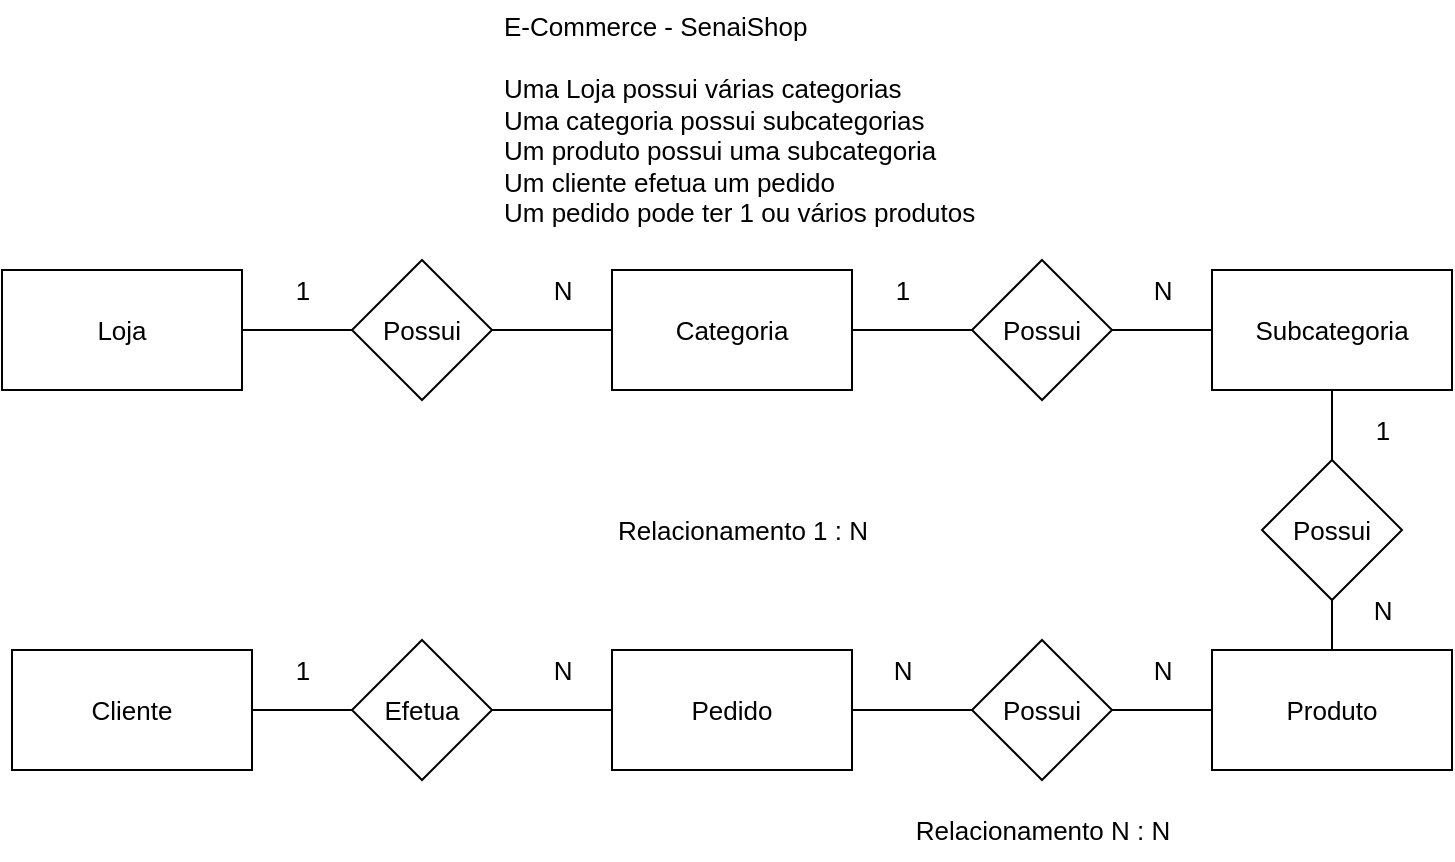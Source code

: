 <mxfile version="21.6.5" type="device">
  <diagram name="Página-1" id="wA_mLn8civ_P8sNsjRE1">
    <mxGraphModel dx="1050" dy="581" grid="1" gridSize="10" guides="1" tooltips="1" connect="1" arrows="1" fold="1" page="1" pageScale="1" pageWidth="827" pageHeight="1169" math="0" shadow="0">
      <root>
        <mxCell id="0" />
        <mxCell id="1" parent="0" />
        <mxCell id="BVqMognX0KFY0W1Dzrm1-1" value="&lt;font style=&quot;font-size: 13px;&quot;&gt;Loja&lt;/font&gt;" style="rounded=0;whiteSpace=wrap;html=1;" parent="1" vertex="1">
          <mxGeometry x="35" y="145" width="120" height="60" as="geometry" />
        </mxCell>
        <mxCell id="BVqMognX0KFY0W1Dzrm1-2" value="&lt;div style=&quot;font-size: 13px;&quot;&gt;&lt;font style=&quot;font-size: 13px;&quot;&gt;E-Commerce - SenaiShop&lt;/font&gt;&lt;/div&gt;&lt;div style=&quot;font-size: 13px;&quot;&gt;&lt;font style=&quot;font-size: 13px;&quot;&gt;&lt;br&gt;&lt;/font&gt;&lt;/div&gt;&lt;div style=&quot;font-size: 13px;&quot;&gt;&lt;font style=&quot;font-size: 13px;&quot;&gt;Uma Loja possui várias categorias&lt;/font&gt;&lt;/div&gt;&lt;div style=&quot;font-size: 13px;&quot;&gt;&lt;font style=&quot;font-size: 13px;&quot;&gt;Uma categoria possui subcategorias&lt;/font&gt;&lt;/div&gt;&lt;div style=&quot;font-size: 13px;&quot;&gt;&lt;font style=&quot;font-size: 13px;&quot;&gt;Um produto possui uma subcategoria&lt;/font&gt;&lt;/div&gt;&lt;div style=&quot;font-size: 13px;&quot;&gt;&lt;font style=&quot;font-size: 13px;&quot;&gt;Um cliente efetua um pedido&lt;/font&gt;&lt;/div&gt;&lt;div style=&quot;font-size: 13px;&quot;&gt;&lt;font style=&quot;font-size: 13px;&quot;&gt;Um pedido pode ter 1 ou vários produtos&lt;/font&gt;&lt;/div&gt;" style="text;html=1;align=left;verticalAlign=middle;resizable=0;points=[];autosize=1;strokeColor=none;fillColor=none;" parent="1" vertex="1">
          <mxGeometry x="284" y="10" width="260" height="120" as="geometry" />
        </mxCell>
        <mxCell id="BVqMognX0KFY0W1Dzrm1-3" value="&lt;font style=&quot;font-size: 13px;&quot;&gt;Categoria&lt;/font&gt;" style="rounded=0;whiteSpace=wrap;html=1;" parent="1" vertex="1">
          <mxGeometry x="340" y="145" width="120" height="60" as="geometry" />
        </mxCell>
        <mxCell id="BVqMognX0KFY0W1Dzrm1-14" style="edgeStyle=orthogonalEdgeStyle;rounded=0;orthogonalLoop=1;jettySize=auto;html=1;entryX=1;entryY=0.5;entryDx=0;entryDy=0;endArrow=none;endFill=0;" parent="1" source="BVqMognX0KFY0W1Dzrm1-4" target="BVqMognX0KFY0W1Dzrm1-8" edge="1">
          <mxGeometry relative="1" as="geometry" />
        </mxCell>
        <mxCell id="BVqMognX0KFY0W1Dzrm1-4" value="&lt;font style=&quot;font-size: 13px;&quot;&gt;Subcategoria&lt;/font&gt;" style="rounded=0;whiteSpace=wrap;html=1;" parent="1" vertex="1">
          <mxGeometry x="640" y="145" width="120" height="60" as="geometry" />
        </mxCell>
        <mxCell id="BVqMognX0KFY0W1Dzrm1-17" style="edgeStyle=orthogonalEdgeStyle;rounded=0;orthogonalLoop=1;jettySize=auto;html=1;endArrow=none;endFill=0;" parent="1" source="BVqMognX0KFY0W1Dzrm1-5" target="BVqMognX0KFY0W1Dzrm1-9" edge="1">
          <mxGeometry relative="1" as="geometry" />
        </mxCell>
        <mxCell id="BVqMognX0KFY0W1Dzrm1-5" value="&lt;font style=&quot;font-size: 13px;&quot;&gt;Produto&lt;/font&gt;" style="rounded=0;whiteSpace=wrap;html=1;" parent="1" vertex="1">
          <mxGeometry x="640" y="335" width="120" height="60" as="geometry" />
        </mxCell>
        <mxCell id="BVqMognX0KFY0W1Dzrm1-6" value="&lt;font style=&quot;font-size: 13px;&quot;&gt;Pedido&lt;/font&gt;" style="rounded=0;whiteSpace=wrap;html=1;" parent="1" vertex="1">
          <mxGeometry x="340" y="335" width="120" height="60" as="geometry" />
        </mxCell>
        <mxCell id="BVqMognX0KFY0W1Dzrm1-11" style="edgeStyle=orthogonalEdgeStyle;rounded=0;orthogonalLoop=1;jettySize=auto;html=1;entryX=1;entryY=0.5;entryDx=0;entryDy=0;endArrow=none;endFill=0;" parent="1" source="BVqMognX0KFY0W1Dzrm1-7" target="BVqMognX0KFY0W1Dzrm1-1" edge="1">
          <mxGeometry relative="1" as="geometry" />
        </mxCell>
        <mxCell id="BVqMognX0KFY0W1Dzrm1-12" style="edgeStyle=orthogonalEdgeStyle;rounded=0;orthogonalLoop=1;jettySize=auto;html=1;entryX=0;entryY=0.5;entryDx=0;entryDy=0;endArrow=none;endFill=0;" parent="1" source="BVqMognX0KFY0W1Dzrm1-7" target="BVqMognX0KFY0W1Dzrm1-3" edge="1">
          <mxGeometry relative="1" as="geometry" />
        </mxCell>
        <mxCell id="BVqMognX0KFY0W1Dzrm1-7" value="&lt;font style=&quot;font-size: 13px;&quot;&gt;Possui&lt;/font&gt;" style="rhombus;whiteSpace=wrap;html=1;" parent="1" vertex="1">
          <mxGeometry x="210" y="140" width="70" height="70" as="geometry" />
        </mxCell>
        <mxCell id="BVqMognX0KFY0W1Dzrm1-13" style="edgeStyle=orthogonalEdgeStyle;rounded=0;orthogonalLoop=1;jettySize=auto;html=1;entryX=1;entryY=0.5;entryDx=0;entryDy=0;endArrow=none;endFill=0;" parent="1" source="BVqMognX0KFY0W1Dzrm1-8" target="BVqMognX0KFY0W1Dzrm1-3" edge="1">
          <mxGeometry relative="1" as="geometry" />
        </mxCell>
        <mxCell id="BVqMognX0KFY0W1Dzrm1-8" value="&lt;font style=&quot;font-size: 13px;&quot;&gt;Possui&lt;/font&gt;" style="rhombus;whiteSpace=wrap;html=1;" parent="1" vertex="1">
          <mxGeometry x="520" y="140" width="70" height="70" as="geometry" />
        </mxCell>
        <mxCell id="BVqMognX0KFY0W1Dzrm1-18" style="edgeStyle=orthogonalEdgeStyle;rounded=0;orthogonalLoop=1;jettySize=auto;html=1;exitX=0;exitY=0.5;exitDx=0;exitDy=0;entryX=1;entryY=0.5;entryDx=0;entryDy=0;endArrow=none;endFill=0;" parent="1" source="BVqMognX0KFY0W1Dzrm1-9" target="BVqMognX0KFY0W1Dzrm1-6" edge="1">
          <mxGeometry relative="1" as="geometry" />
        </mxCell>
        <mxCell id="BVqMognX0KFY0W1Dzrm1-9" value="&lt;font style=&quot;font-size: 13px;&quot;&gt;Possui&lt;/font&gt;" style="rhombus;whiteSpace=wrap;html=1;" parent="1" vertex="1">
          <mxGeometry x="520" y="330" width="70" height="70" as="geometry" />
        </mxCell>
        <mxCell id="BVqMognX0KFY0W1Dzrm1-15" style="edgeStyle=orthogonalEdgeStyle;rounded=0;orthogonalLoop=1;jettySize=auto;html=1;exitX=0.5;exitY=0;exitDx=0;exitDy=0;entryX=0.5;entryY=1;entryDx=0;entryDy=0;endArrow=none;endFill=0;" parent="1" source="BVqMognX0KFY0W1Dzrm1-10" target="BVqMognX0KFY0W1Dzrm1-4" edge="1">
          <mxGeometry relative="1" as="geometry" />
        </mxCell>
        <mxCell id="BVqMognX0KFY0W1Dzrm1-16" style="edgeStyle=orthogonalEdgeStyle;rounded=0;orthogonalLoop=1;jettySize=auto;html=1;exitX=0.5;exitY=1;exitDx=0;exitDy=0;entryX=0.5;entryY=0;entryDx=0;entryDy=0;endArrow=none;endFill=0;" parent="1" target="BVqMognX0KFY0W1Dzrm1-5" edge="1">
          <mxGeometry relative="1" as="geometry">
            <mxPoint x="700" y="310" as="sourcePoint" />
          </mxGeometry>
        </mxCell>
        <mxCell id="BVqMognX0KFY0W1Dzrm1-10" value="&lt;font style=&quot;font-size: 13px;&quot;&gt;Possui&lt;/font&gt;" style="rhombus;whiteSpace=wrap;html=1;" parent="1" vertex="1">
          <mxGeometry x="665" y="240" width="70" height="70" as="geometry" />
        </mxCell>
        <mxCell id="BVqMognX0KFY0W1Dzrm1-19" value="&lt;span style=&quot;font-size: 13px;&quot;&gt;N&lt;/span&gt;" style="text;html=1;align=center;verticalAlign=middle;resizable=0;points=[];autosize=1;strokeColor=none;fillColor=none;" parent="1" vertex="1">
          <mxGeometry x="470" y="330" width="30" height="30" as="geometry" />
        </mxCell>
        <mxCell id="BVqMognX0KFY0W1Dzrm1-20" value="&lt;span style=&quot;font-size: 13px;&quot;&gt;N&lt;/span&gt;" style="text;html=1;align=center;verticalAlign=middle;resizable=0;points=[];autosize=1;strokeColor=none;fillColor=none;" parent="1" vertex="1">
          <mxGeometry x="600" y="330" width="30" height="30" as="geometry" />
        </mxCell>
        <mxCell id="BVqMognX0KFY0W1Dzrm1-21" value="&lt;font style=&quot;font-size: 13px;&quot;&gt;1&lt;/font&gt;" style="text;html=1;align=center;verticalAlign=middle;resizable=0;points=[];autosize=1;strokeColor=none;fillColor=none;" parent="1" vertex="1">
          <mxGeometry x="710" y="210" width="30" height="30" as="geometry" />
        </mxCell>
        <mxCell id="BVqMognX0KFY0W1Dzrm1-22" value="&lt;span style=&quot;font-size: 13px;&quot;&gt;N&lt;/span&gt;" style="text;html=1;align=center;verticalAlign=middle;resizable=0;points=[];autosize=1;strokeColor=none;fillColor=none;" parent="1" vertex="1">
          <mxGeometry x="300" y="140" width="30" height="30" as="geometry" />
        </mxCell>
        <mxCell id="BVqMognX0KFY0W1Dzrm1-23" value="&lt;font style=&quot;font-size: 13px;&quot;&gt;1&lt;/font&gt;" style="text;html=1;align=center;verticalAlign=middle;resizable=0;points=[];autosize=1;strokeColor=none;fillColor=none;" parent="1" vertex="1">
          <mxGeometry x="170" y="140" width="30" height="30" as="geometry" />
        </mxCell>
        <mxCell id="BVqMognX0KFY0W1Dzrm1-24" value="&lt;font style=&quot;font-size: 13px;&quot;&gt;1&lt;/font&gt;" style="text;html=1;align=center;verticalAlign=middle;resizable=0;points=[];autosize=1;strokeColor=none;fillColor=none;" parent="1" vertex="1">
          <mxGeometry x="470" y="140" width="30" height="30" as="geometry" />
        </mxCell>
        <mxCell id="BVqMognX0KFY0W1Dzrm1-25" value="&lt;span style=&quot;font-size: 13px;&quot;&gt;N&lt;/span&gt;" style="text;html=1;align=center;verticalAlign=middle;resizable=0;points=[];autosize=1;strokeColor=none;fillColor=none;" parent="1" vertex="1">
          <mxGeometry x="600" y="140" width="30" height="30" as="geometry" />
        </mxCell>
        <mxCell id="BVqMognX0KFY0W1Dzrm1-26" value="&lt;span style=&quot;font-size: 13px;&quot;&gt;N&lt;/span&gt;" style="text;html=1;align=center;verticalAlign=middle;resizable=0;points=[];autosize=1;strokeColor=none;fillColor=none;" parent="1" vertex="1">
          <mxGeometry x="710" y="300" width="30" height="30" as="geometry" />
        </mxCell>
        <mxCell id="azhfmAPicAeudoqQPWIK-1" value="&lt;span style=&quot;font-size: 13px;&quot;&gt;Cliente&lt;/span&gt;" style="rounded=0;whiteSpace=wrap;html=1;" parent="1" vertex="1">
          <mxGeometry x="40" y="335" width="120" height="60" as="geometry" />
        </mxCell>
        <mxCell id="azhfmAPicAeudoqQPWIK-3" style="edgeStyle=orthogonalEdgeStyle;rounded=0;orthogonalLoop=1;jettySize=auto;html=1;entryX=0;entryY=0.5;entryDx=0;entryDy=0;endArrow=none;endFill=0;" parent="1" source="azhfmAPicAeudoqQPWIK-2" target="BVqMognX0KFY0W1Dzrm1-6" edge="1">
          <mxGeometry relative="1" as="geometry" />
        </mxCell>
        <mxCell id="azhfmAPicAeudoqQPWIK-4" style="edgeStyle=orthogonalEdgeStyle;rounded=0;orthogonalLoop=1;jettySize=auto;html=1;entryX=1;entryY=0.5;entryDx=0;entryDy=0;endArrow=none;endFill=0;" parent="1" source="azhfmAPicAeudoqQPWIK-2" target="azhfmAPicAeudoqQPWIK-1" edge="1">
          <mxGeometry relative="1" as="geometry" />
        </mxCell>
        <mxCell id="azhfmAPicAeudoqQPWIK-2" value="&lt;span style=&quot;font-size: 13px;&quot;&gt;Efetua&lt;/span&gt;" style="rhombus;whiteSpace=wrap;html=1;" parent="1" vertex="1">
          <mxGeometry x="210" y="330" width="70" height="70" as="geometry" />
        </mxCell>
        <mxCell id="azhfmAPicAeudoqQPWIK-5" value="&lt;font style=&quot;font-size: 13px;&quot;&gt;1&lt;/font&gt;" style="text;html=1;align=center;verticalAlign=middle;resizable=0;points=[];autosize=1;strokeColor=none;fillColor=none;" parent="1" vertex="1">
          <mxGeometry x="170" y="330" width="30" height="30" as="geometry" />
        </mxCell>
        <mxCell id="azhfmAPicAeudoqQPWIK-6" value="&lt;span style=&quot;font-size: 13px;&quot;&gt;N&lt;/span&gt;" style="text;html=1;align=center;verticalAlign=middle;resizable=0;points=[];autosize=1;strokeColor=none;fillColor=none;" parent="1" vertex="1">
          <mxGeometry x="300" y="330" width="30" height="30" as="geometry" />
        </mxCell>
        <mxCell id="azhfmAPicAeudoqQPWIK-8" value="&lt;font style=&quot;font-size: 13px;&quot;&gt;Relacionamento 1 : N&lt;/font&gt;" style="text;html=1;align=center;verticalAlign=middle;resizable=0;points=[];autosize=1;strokeColor=none;fillColor=none;" parent="1" vertex="1">
          <mxGeometry x="330" y="260" width="150" height="30" as="geometry" />
        </mxCell>
        <mxCell id="UWKk2g9y4gYhbMDqFxG3-1" value="&lt;font style=&quot;font-size: 13px;&quot;&gt;Relacionamento N : N&lt;/font&gt;" style="text;html=1;align=center;verticalAlign=middle;resizable=0;points=[];autosize=1;strokeColor=none;fillColor=none;" vertex="1" parent="1">
          <mxGeometry x="480" y="410" width="150" height="30" as="geometry" />
        </mxCell>
      </root>
    </mxGraphModel>
  </diagram>
</mxfile>
